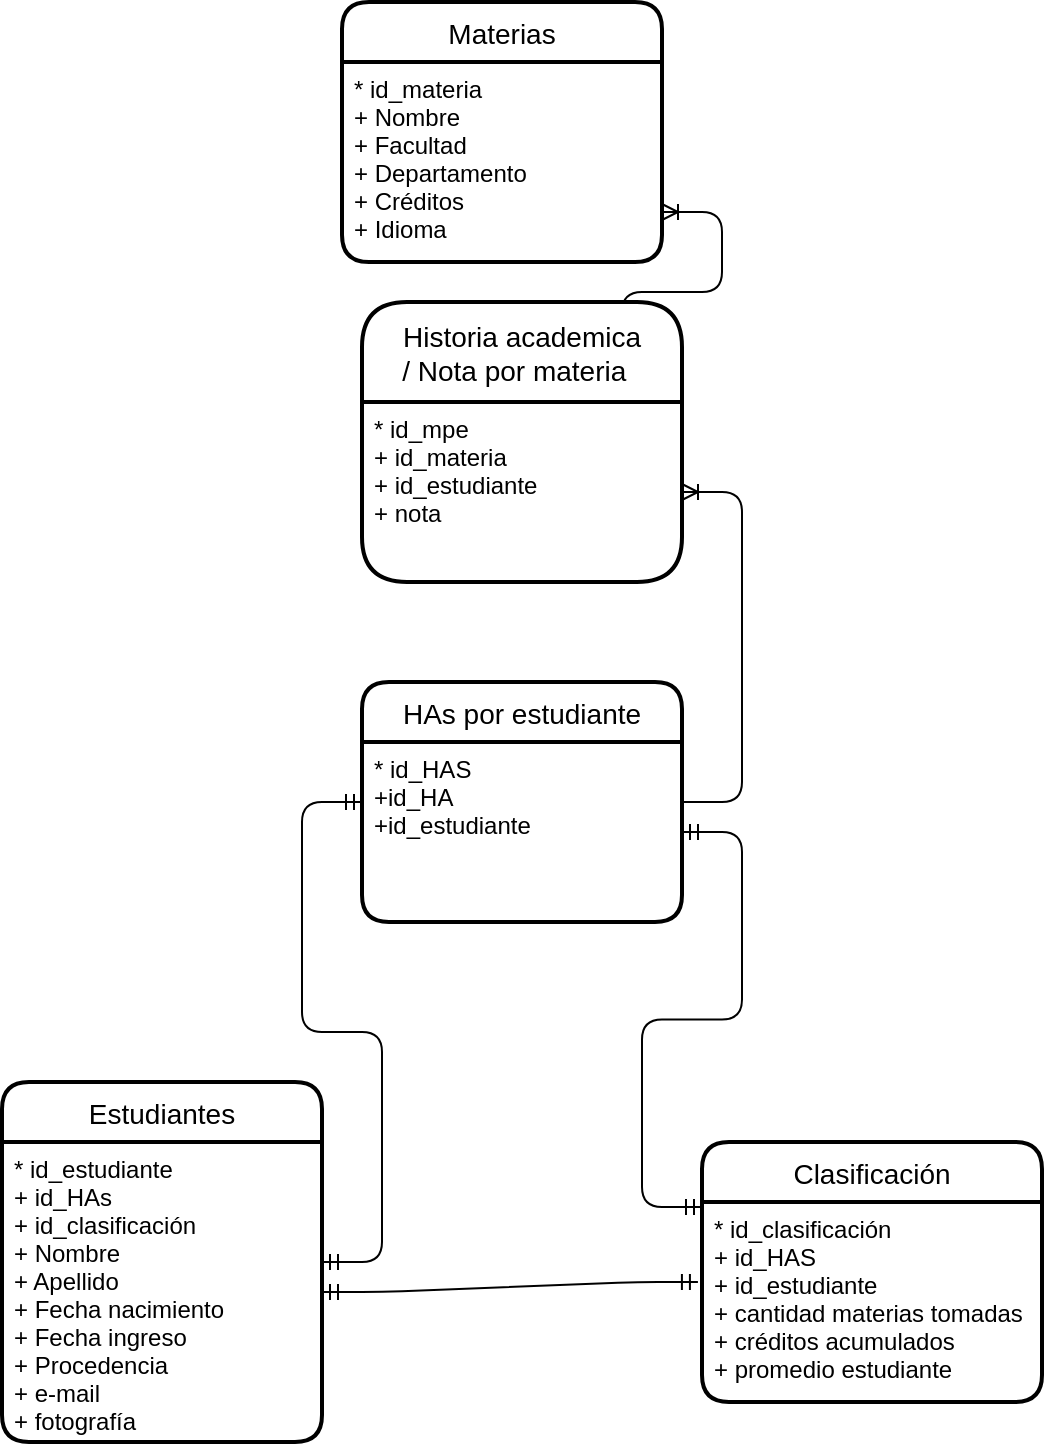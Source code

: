 <mxfile>
    <diagram id="IICZqOzCT3Bl0oSAIryy" name="Página-1">
        <mxGraphModel dx="3276" dy="496" grid="1" gridSize="10" guides="1" tooltips="1" connect="1" arrows="1" fold="1" page="1" pageScale="1" pageWidth="1920" pageHeight="1200" math="0" shadow="0">
            <root>
                <mxCell id="0"/>
                <mxCell id="1" parent="0"/>
                <mxCell id="2" value="Materias" style="swimlane;childLayout=stackLayout;horizontal=1;startSize=30;horizontalStack=0;rounded=1;fontSize=14;fontStyle=0;strokeWidth=2;resizeParent=0;resizeLast=1;shadow=0;dashed=0;align=center;" parent="1" vertex="1">
                    <mxGeometry x="-1090" y="250" width="160" height="130" as="geometry"/>
                </mxCell>
                <mxCell id="3" value="* id_materia&#10;+ Nombre&#10;+ Facultad&#10;+ Departamento&#10;+ Créditos&#10;+ Idioma" style="align=left;strokeColor=none;fillColor=none;spacingLeft=4;fontSize=12;verticalAlign=top;resizable=0;rotatable=0;part=1;" parent="2" vertex="1">
                    <mxGeometry y="30" width="160" height="100" as="geometry"/>
                </mxCell>
                <mxCell id="4" value="Clasificación" style="swimlane;childLayout=stackLayout;horizontal=1;startSize=30;horizontalStack=0;rounded=1;fontSize=14;fontStyle=0;strokeWidth=2;resizeParent=0;resizeLast=1;shadow=0;dashed=0;align=center;" parent="1" vertex="1">
                    <mxGeometry x="-910" y="820" width="170" height="130" as="geometry"/>
                </mxCell>
                <mxCell id="5" value="* id_clasificación&#10;+ id_HAS&#10;+ id_estudiante&#10;+ cantidad materias tomadas&#10;+ créditos acumulados&#10;+ promedio estudiante" style="align=left;strokeColor=none;fillColor=none;spacingLeft=4;fontSize=12;verticalAlign=top;resizable=0;rotatable=0;part=1;" parent="4" vertex="1">
                    <mxGeometry y="30" width="170" height="100" as="geometry"/>
                </mxCell>
                <mxCell id="6" value="Estudiantes" style="swimlane;childLayout=stackLayout;horizontal=1;startSize=30;horizontalStack=0;rounded=1;fontSize=14;fontStyle=0;strokeWidth=2;resizeParent=0;resizeLast=1;shadow=0;dashed=0;align=center;" parent="1" vertex="1">
                    <mxGeometry x="-1260" y="790" width="160" height="180" as="geometry"/>
                </mxCell>
                <mxCell id="7" value="* id_estudiante&#10;+ id_HAs&#10;+ id_clasificación&#10;+ Nombre&#10;+ Apellido&#10;+ Fecha nacimiento&#10;+ Fecha ingreso&#10;+ Procedencia&#10;+ e-mail&#10;+ fotografía" style="align=left;strokeColor=none;fillColor=none;spacingLeft=4;fontSize=12;verticalAlign=top;resizable=0;rotatable=0;part=1;" parent="6" vertex="1">
                    <mxGeometry y="30" width="160" height="150" as="geometry"/>
                </mxCell>
                <mxCell id="11" value="" style="edgeStyle=entityRelationEdgeStyle;fontSize=12;html=1;endArrow=ERoneToMany;entryX=1;entryY=0.75;entryDx=0;entryDy=0;exitX=1;exitY=0.25;exitDx=0;exitDy=0;" parent="1" source="16" target="3" edge="1">
                    <mxGeometry width="100" height="100" relative="1" as="geometry">
                        <mxPoint x="-1270" y="665" as="sourcePoint"/>
                        <mxPoint x="-1170" y="565" as="targetPoint"/>
                    </mxGeometry>
                </mxCell>
                <mxCell id="12" value="" style="edgeStyle=entityRelationEdgeStyle;fontSize=12;html=1;endArrow=ERmandOne;startArrow=ERmandOne;exitX=-0.012;exitY=0.4;exitDx=0;exitDy=0;exitPerimeter=0;" parent="1" source="5" target="7" edge="1">
                    <mxGeometry width="100" height="100" relative="1" as="geometry">
                        <mxPoint x="-1380" y="975" as="sourcePoint"/>
                        <mxPoint x="-1280" y="875" as="targetPoint"/>
                    </mxGeometry>
                </mxCell>
                <mxCell id="16" value="Historia academica&#10;/ Nota por materia  " style="swimlane;childLayout=stackLayout;horizontal=1;startSize=50;horizontalStack=0;rounded=1;fontSize=14;fontStyle=0;strokeWidth=2;resizeParent=0;resizeLast=1;shadow=0;dashed=0;align=center;" parent="1" vertex="1">
                    <mxGeometry x="-1080" y="400" width="160" height="140" as="geometry"/>
                </mxCell>
                <mxCell id="17" value="* id_mpe&#10;+ id_materia&#10;+ id_estudiante&#10;+ nota" style="align=left;strokeColor=none;fillColor=none;spacingLeft=4;fontSize=12;verticalAlign=top;resizable=0;rotatable=0;part=1;" parent="16" vertex="1">
                    <mxGeometry y="50" width="160" height="90" as="geometry"/>
                </mxCell>
                <mxCell id="18" value="HAs por estudiante" style="swimlane;childLayout=stackLayout;horizontal=1;startSize=30;horizontalStack=0;rounded=1;fontSize=14;fontStyle=0;strokeWidth=2;resizeParent=0;resizeLast=1;shadow=0;dashed=0;align=center;" vertex="1" parent="1">
                    <mxGeometry x="-1080" y="590" width="160" height="120" as="geometry"/>
                </mxCell>
                <mxCell id="19" value="* id_HAS&#10;+id_HA&#10;+id_estudiante" style="align=left;strokeColor=none;fillColor=none;spacingLeft=4;fontSize=12;verticalAlign=top;resizable=0;rotatable=0;part=1;" vertex="1" parent="18">
                    <mxGeometry y="30" width="160" height="90" as="geometry"/>
                </mxCell>
                <mxCell id="21" value="" style="edgeStyle=entityRelationEdgeStyle;fontSize=12;html=1;endArrow=ERoneToMany;" edge="1" parent="1" target="17">
                    <mxGeometry width="100" height="100" relative="1" as="geometry">
                        <mxPoint x="-920" y="650" as="sourcePoint"/>
                        <mxPoint x="-1150" y="570" as="targetPoint"/>
                    </mxGeometry>
                </mxCell>
                <mxCell id="22" value="" style="edgeStyle=entityRelationEdgeStyle;fontSize=12;html=1;endArrow=ERmandOne;startArrow=ERmandOne;entryX=0;entryY=0.5;entryDx=0;entryDy=0;" edge="1" parent="1" source="6" target="18">
                    <mxGeometry width="100" height="100" relative="1" as="geometry">
                        <mxPoint x="-1280" y="750" as="sourcePoint"/>
                        <mxPoint x="-1180" y="650" as="targetPoint"/>
                    </mxGeometry>
                </mxCell>
                <mxCell id="25" value="" style="edgeStyle=entityRelationEdgeStyle;fontSize=12;html=1;endArrow=ERmandOne;startArrow=ERmandOne;entryX=1;entryY=0.5;entryDx=0;entryDy=0;exitX=0;exitY=0.25;exitDx=0;exitDy=0;" edge="1" parent="1" source="4" target="19">
                    <mxGeometry width="100" height="100" relative="1" as="geometry">
                        <mxPoint x="-750" y="830" as="sourcePoint"/>
                        <mxPoint x="-730" y="670" as="targetPoint"/>
                    </mxGeometry>
                </mxCell>
            </root>
        </mxGraphModel>
    </diagram>
</mxfile>